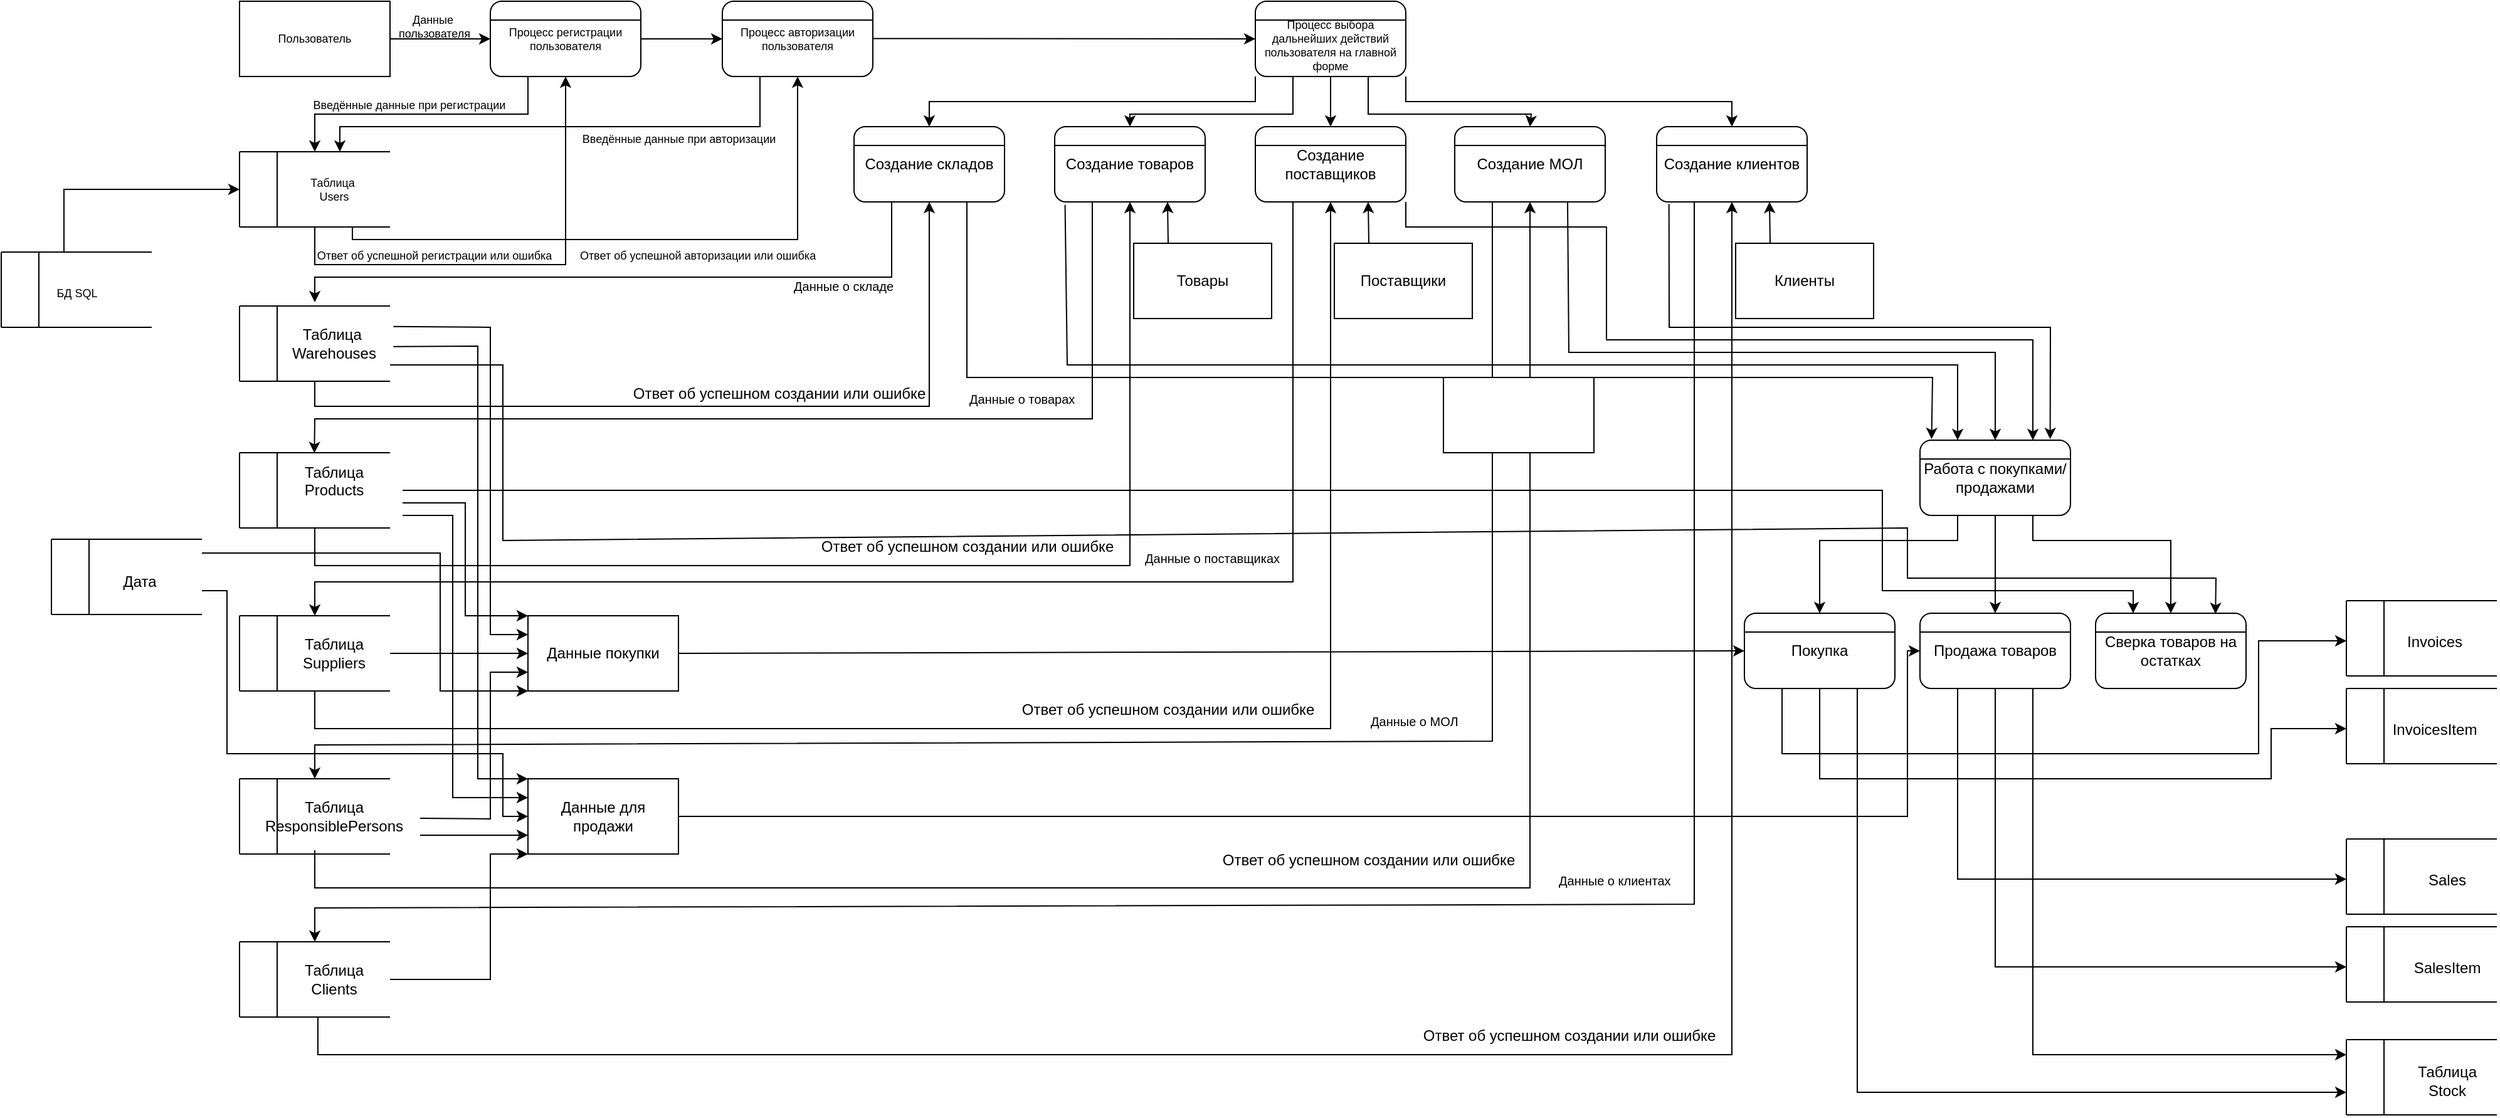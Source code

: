 <mxfile version="24.5.4" type="github">
  <diagram name="Страница — 1" id="gPVuAKhzFMYL5_pK9rEg">
    <mxGraphModel dx="677" dy="337" grid="1" gridSize="10" guides="1" tooltips="1" connect="1" arrows="1" fold="1" page="1" pageScale="1" pageWidth="1169" pageHeight="1654" math="0" shadow="0">
      <root>
        <mxCell id="0" />
        <mxCell id="1" parent="0" />
        <mxCell id="-HvmPeVJCwgB6Xa54HTs-1" value="Пользователь" style="rounded=0;whiteSpace=wrap;html=1;fontSize=9;" parent="1" vertex="1">
          <mxGeometry x="200" y="120" width="120" height="60" as="geometry" />
        </mxCell>
        <mxCell id="-HvmPeVJCwgB6Xa54HTs-2" value="Процесс регистрации пользователя" style="rounded=1;whiteSpace=wrap;html=1;fontSize=9;" parent="1" vertex="1">
          <mxGeometry x="400" y="120" width="120" height="60" as="geometry" />
        </mxCell>
        <mxCell id="-HvmPeVJCwgB6Xa54HTs-3" value="" style="endArrow=none;html=1;rounded=0;exitX=0;exitY=0.25;exitDx=0;exitDy=0;entryX=1;entryY=0.25;entryDx=0;entryDy=0;fontSize=9;" parent="1" source="-HvmPeVJCwgB6Xa54HTs-2" target="-HvmPeVJCwgB6Xa54HTs-2" edge="1">
          <mxGeometry width="50" height="50" relative="1" as="geometry">
            <mxPoint x="470" y="180" as="sourcePoint" />
            <mxPoint x="520" y="130" as="targetPoint" />
          </mxGeometry>
        </mxCell>
        <mxCell id="-HvmPeVJCwgB6Xa54HTs-4" value="Процесс авторизации пользователя" style="rounded=1;whiteSpace=wrap;html=1;fontSize=9;" parent="1" vertex="1">
          <mxGeometry x="585" y="120" width="120" height="60" as="geometry" />
        </mxCell>
        <mxCell id="-HvmPeVJCwgB6Xa54HTs-5" value="" style="endArrow=none;html=1;rounded=0;exitX=0;exitY=0.25;exitDx=0;exitDy=0;entryX=1;entryY=0.25;entryDx=0;entryDy=0;fontSize=9;" parent="1" source="-HvmPeVJCwgB6Xa54HTs-4" target="-HvmPeVJCwgB6Xa54HTs-4" edge="1">
          <mxGeometry width="50" height="50" relative="1" as="geometry">
            <mxPoint x="655" y="180" as="sourcePoint" />
            <mxPoint x="705" y="130" as="targetPoint" />
          </mxGeometry>
        </mxCell>
        <mxCell id="-HvmPeVJCwgB6Xa54HTs-6" value="&lt;div&gt;&lt;br&gt;&lt;/div&gt;&lt;div&gt;&lt;span style=&quot;background-color: initial;&quot;&gt;Процесс выбора дальнейших действий пользователя на главной форме&lt;/span&gt;&lt;br&gt;&lt;/div&gt;" style="rounded=1;whiteSpace=wrap;html=1;fontSize=9;" parent="1" vertex="1">
          <mxGeometry x="1010" y="120" width="120" height="60" as="geometry" />
        </mxCell>
        <mxCell id="-HvmPeVJCwgB6Xa54HTs-7" value="" style="endArrow=none;html=1;rounded=0;exitX=0;exitY=0.25;exitDx=0;exitDy=0;entryX=1;entryY=0.25;entryDx=0;entryDy=0;fontSize=9;" parent="1" source="-HvmPeVJCwgB6Xa54HTs-6" target="-HvmPeVJCwgB6Xa54HTs-6" edge="1">
          <mxGeometry width="50" height="50" relative="1" as="geometry">
            <mxPoint x="1070" y="180" as="sourcePoint" />
            <mxPoint x="1120" y="130" as="targetPoint" />
          </mxGeometry>
        </mxCell>
        <mxCell id="-HvmPeVJCwgB6Xa54HTs-15" value="" style="group;fontSize=9;" parent="1" vertex="1" connectable="0">
          <mxGeometry x="200" y="240" width="130" height="60" as="geometry" />
        </mxCell>
        <mxCell id="-HvmPeVJCwgB6Xa54HTs-13" value="" style="group;flipV=0;flipH=1;fontSize=9;" parent="-HvmPeVJCwgB6Xa54HTs-15" vertex="1" connectable="0">
          <mxGeometry width="130" height="60" as="geometry" />
        </mxCell>
        <mxCell id="-HvmPeVJCwgB6Xa54HTs-8" value="" style="endArrow=none;html=1;rounded=0;fontSize=9;" parent="-HvmPeVJCwgB6Xa54HTs-13" edge="1">
          <mxGeometry width="50" height="50" relative="1" as="geometry">
            <mxPoint x="120" as="sourcePoint" />
            <mxPoint as="targetPoint" />
          </mxGeometry>
        </mxCell>
        <mxCell id="-HvmPeVJCwgB6Xa54HTs-11" value="" style="endArrow=none;html=1;rounded=0;fontSize=9;" parent="-HvmPeVJCwgB6Xa54HTs-13" edge="1">
          <mxGeometry width="50" height="50" relative="1" as="geometry">
            <mxPoint y="60" as="sourcePoint" />
            <mxPoint as="targetPoint" />
          </mxGeometry>
        </mxCell>
        <mxCell id="-HvmPeVJCwgB6Xa54HTs-12" value="" style="endArrow=none;html=1;rounded=0;fontSize=9;" parent="-HvmPeVJCwgB6Xa54HTs-13" edge="1">
          <mxGeometry width="50" height="50" relative="1" as="geometry">
            <mxPoint x="120" y="60" as="sourcePoint" />
            <mxPoint y="60" as="targetPoint" />
          </mxGeometry>
        </mxCell>
        <mxCell id="-HvmPeVJCwgB6Xa54HTs-16" value="&lt;div style=&quot;font-size: 9px;&quot;&gt;Таблица&amp;nbsp;&lt;/div&gt;&lt;div style=&quot;font-size: 9px;&quot;&gt;Users&lt;/div&gt;" style="text;html=1;align=center;verticalAlign=middle;resizable=0;points=[];autosize=1;strokeColor=none;fillColor=none;fontSize=9;" parent="-HvmPeVJCwgB6Xa54HTs-13" vertex="1">
          <mxGeometry x="45" y="10" width="60" height="40" as="geometry" />
        </mxCell>
        <mxCell id="-HvmPeVJCwgB6Xa54HTs-14" value="" style="endArrow=none;html=1;rounded=0;fontSize=9;" parent="-HvmPeVJCwgB6Xa54HTs-15" edge="1">
          <mxGeometry width="50" height="50" relative="1" as="geometry">
            <mxPoint x="30" y="60" as="sourcePoint" />
            <mxPoint x="30" as="targetPoint" />
          </mxGeometry>
        </mxCell>
        <mxCell id="-HvmPeVJCwgB6Xa54HTs-18" value="" style="endArrow=classic;html=1;rounded=0;entryX=0;entryY=0.5;entryDx=0;entryDy=0;fontSize=9;" parent="1" target="-HvmPeVJCwgB6Xa54HTs-2" edge="1">
          <mxGeometry width="50" height="50" relative="1" as="geometry">
            <mxPoint x="320" y="150" as="sourcePoint" />
            <mxPoint x="370" y="100" as="targetPoint" />
          </mxGeometry>
        </mxCell>
        <mxCell id="-HvmPeVJCwgB6Xa54HTs-20" value="" style="endArrow=classic;html=1;rounded=0;exitX=0.25;exitY=1;exitDx=0;exitDy=0;fontSize=9;" parent="1" source="-HvmPeVJCwgB6Xa54HTs-2" edge="1">
          <mxGeometry width="50" height="50" relative="1" as="geometry">
            <mxPoint x="550" y="350" as="sourcePoint" />
            <mxPoint x="260" y="240" as="targetPoint" />
            <Array as="points">
              <mxPoint x="430" y="210" />
              <mxPoint x="260" y="210" />
            </Array>
          </mxGeometry>
        </mxCell>
        <mxCell id="-HvmPeVJCwgB6Xa54HTs-21" value="Данные&amp;nbsp;&lt;div&gt;пользователя&lt;/div&gt;" style="text;html=1;align=center;verticalAlign=middle;resizable=0;points=[];autosize=1;strokeColor=none;fillColor=none;fontSize=9;" parent="1" vertex="1">
          <mxGeometry x="315" y="120" width="80" height="40" as="geometry" />
        </mxCell>
        <mxCell id="-HvmPeVJCwgB6Xa54HTs-22" value="Введённые данные при регистрации" style="text;html=1;align=center;verticalAlign=middle;resizable=0;points=[];autosize=1;strokeColor=none;fillColor=none;fontSize=9;" parent="1" vertex="1">
          <mxGeometry x="245" y="193" width="180" height="20" as="geometry" />
        </mxCell>
        <mxCell id="-HvmPeVJCwgB6Xa54HTs-23" value="" style="endArrow=classic;html=1;rounded=0;exitX=1;exitY=0.5;exitDx=0;exitDy=0;entryX=0;entryY=0.5;entryDx=0;entryDy=0;fontSize=9;" parent="1" source="-HvmPeVJCwgB6Xa54HTs-2" target="-HvmPeVJCwgB6Xa54HTs-4" edge="1">
          <mxGeometry width="50" height="50" relative="1" as="geometry">
            <mxPoint x="530" y="280" as="sourcePoint" />
            <mxPoint x="580" y="230" as="targetPoint" />
          </mxGeometry>
        </mxCell>
        <mxCell id="-HvmPeVJCwgB6Xa54HTs-24" value="" style="endArrow=classic;html=1;rounded=0;entryX=0.5;entryY=1;entryDx=0;entryDy=0;fontSize=9;" parent="1" target="-HvmPeVJCwgB6Xa54HTs-2" edge="1">
          <mxGeometry width="50" height="50" relative="1" as="geometry">
            <mxPoint x="260" y="300" as="sourcePoint" />
            <mxPoint x="520" y="230" as="targetPoint" />
            <Array as="points">
              <mxPoint x="260" y="330" />
              <mxPoint x="460" y="330" />
              <mxPoint x="460" y="310" />
            </Array>
          </mxGeometry>
        </mxCell>
        <mxCell id="-HvmPeVJCwgB6Xa54HTs-25" value="" style="endArrow=classic;html=1;rounded=0;exitX=0.25;exitY=1;exitDx=0;exitDy=0;fontSize=9;" parent="1" source="-HvmPeVJCwgB6Xa54HTs-4" edge="1">
          <mxGeometry width="50" height="50" relative="1" as="geometry">
            <mxPoint x="530" y="310" as="sourcePoint" />
            <mxPoint x="280" y="240" as="targetPoint" />
            <Array as="points">
              <mxPoint x="615" y="220" />
              <mxPoint x="280" y="220" />
            </Array>
          </mxGeometry>
        </mxCell>
        <mxCell id="-HvmPeVJCwgB6Xa54HTs-26" value="Ответ об успешной регистрации или ошибка" style="text;html=1;align=center;verticalAlign=middle;resizable=0;points=[];autosize=1;strokeColor=none;fillColor=none;fontSize=9;" parent="1" vertex="1">
          <mxGeometry x="250" y="313" width="210" height="20" as="geometry" />
        </mxCell>
        <mxCell id="-HvmPeVJCwgB6Xa54HTs-27" value="Введённые данные при авторизации" style="text;html=1;align=center;verticalAlign=middle;resizable=0;points=[];autosize=1;strokeColor=none;fillColor=none;fontSize=9;" parent="1" vertex="1">
          <mxGeometry x="460" y="220" width="180" height="20" as="geometry" />
        </mxCell>
        <mxCell id="-HvmPeVJCwgB6Xa54HTs-28" value="" style="endArrow=classic;html=1;rounded=0;entryX=0.5;entryY=1;entryDx=0;entryDy=0;fontSize=9;" parent="1" target="-HvmPeVJCwgB6Xa54HTs-4" edge="1">
          <mxGeometry width="50" height="50" relative="1" as="geometry">
            <mxPoint x="290" y="300" as="sourcePoint" />
            <mxPoint x="640" y="310" as="targetPoint" />
            <Array as="points">
              <mxPoint x="290" y="310" />
              <mxPoint x="645" y="310" />
            </Array>
          </mxGeometry>
        </mxCell>
        <mxCell id="-HvmPeVJCwgB6Xa54HTs-29" value="" style="group;fontSize=9;" parent="1" vertex="1" connectable="0">
          <mxGeometry x="10" y="320" width="120" height="60" as="geometry" />
        </mxCell>
        <mxCell id="-HvmPeVJCwgB6Xa54HTs-30" value="" style="group;flipV=0;flipH=1;fontSize=9;" parent="-HvmPeVJCwgB6Xa54HTs-29" vertex="1" connectable="0">
          <mxGeometry width="120" height="60" as="geometry" />
        </mxCell>
        <mxCell id="-HvmPeVJCwgB6Xa54HTs-31" value="" style="endArrow=none;html=1;rounded=0;fontSize=9;" parent="-HvmPeVJCwgB6Xa54HTs-30" edge="1">
          <mxGeometry width="50" height="50" relative="1" as="geometry">
            <mxPoint x="120" as="sourcePoint" />
            <mxPoint as="targetPoint" />
          </mxGeometry>
        </mxCell>
        <mxCell id="-HvmPeVJCwgB6Xa54HTs-32" value="" style="endArrow=none;html=1;rounded=0;fontSize=9;" parent="-HvmPeVJCwgB6Xa54HTs-30" edge="1">
          <mxGeometry width="50" height="50" relative="1" as="geometry">
            <mxPoint y="60" as="sourcePoint" />
            <mxPoint as="targetPoint" />
          </mxGeometry>
        </mxCell>
        <mxCell id="-HvmPeVJCwgB6Xa54HTs-33" value="" style="endArrow=none;html=1;rounded=0;fontSize=9;" parent="-HvmPeVJCwgB6Xa54HTs-30" edge="1">
          <mxGeometry width="50" height="50" relative="1" as="geometry">
            <mxPoint x="120" y="60" as="sourcePoint" />
            <mxPoint y="60" as="targetPoint" />
          </mxGeometry>
        </mxCell>
        <mxCell id="-HvmPeVJCwgB6Xa54HTs-34" value="" style="endArrow=none;html=1;rounded=0;fontSize=9;" parent="-HvmPeVJCwgB6Xa54HTs-29" edge="1">
          <mxGeometry width="50" height="50" relative="1" as="geometry">
            <mxPoint x="30" y="60" as="sourcePoint" />
            <mxPoint x="30" as="targetPoint" />
          </mxGeometry>
        </mxCell>
        <mxCell id="-HvmPeVJCwgB6Xa54HTs-35" value="" style="endArrow=classic;html=1;rounded=0;fontSize=9;" parent="1" edge="1">
          <mxGeometry width="50" height="50" relative="1" as="geometry">
            <mxPoint x="60" y="320" as="sourcePoint" />
            <mxPoint x="200" y="270" as="targetPoint" />
            <Array as="points">
              <mxPoint x="60" y="270" />
            </Array>
          </mxGeometry>
        </mxCell>
        <mxCell id="-HvmPeVJCwgB6Xa54HTs-36" value="БД SQL" style="text;html=1;align=center;verticalAlign=middle;resizable=0;points=[];autosize=1;strokeColor=none;fillColor=none;fontSize=9;" parent="1" vertex="1">
          <mxGeometry x="40" y="343" width="60" height="20" as="geometry" />
        </mxCell>
        <mxCell id="-HvmPeVJCwgB6Xa54HTs-37" value="Ответ об успешной авторизации или ошибка" style="text;html=1;align=center;verticalAlign=middle;resizable=0;points=[];autosize=1;strokeColor=none;fillColor=none;fontSize=9;" parent="1" vertex="1">
          <mxGeometry x="460" y="313" width="210" height="20" as="geometry" />
        </mxCell>
        <mxCell id="-HvmPeVJCwgB6Xa54HTs-40" value="" style="endArrow=classic;html=1;rounded=0;exitX=1;exitY=0.5;exitDx=0;exitDy=0;entryX=0;entryY=0.5;entryDx=0;entryDy=0;fontSize=9;" parent="1" edge="1" target="-HvmPeVJCwgB6Xa54HTs-6">
          <mxGeometry width="50" height="50" relative="1" as="geometry">
            <mxPoint x="705" y="149.71" as="sourcePoint" />
            <mxPoint x="770" y="149.71" as="targetPoint" />
          </mxGeometry>
        </mxCell>
        <mxCell id="-HvmPeVJCwgB6Xa54HTs-42" value="Создание складов" style="rounded=1;whiteSpace=wrap;html=1;" parent="1" vertex="1">
          <mxGeometry x="690" y="220" width="120" height="60" as="geometry" />
        </mxCell>
        <mxCell id="-HvmPeVJCwgB6Xa54HTs-43" value="" style="endArrow=none;html=1;rounded=0;exitX=0;exitY=0.25;exitDx=0;exitDy=0;entryX=1;entryY=0.25;entryDx=0;entryDy=0;" parent="1" source="-HvmPeVJCwgB6Xa54HTs-42" target="-HvmPeVJCwgB6Xa54HTs-42" edge="1">
          <mxGeometry width="50" height="50" relative="1" as="geometry">
            <mxPoint x="790" y="280" as="sourcePoint" />
            <mxPoint x="840" y="230" as="targetPoint" />
          </mxGeometry>
        </mxCell>
        <mxCell id="-HvmPeVJCwgB6Xa54HTs-44" value="Создание товаров" style="rounded=1;whiteSpace=wrap;html=1;" parent="1" vertex="1">
          <mxGeometry x="850" y="220" width="120" height="60" as="geometry" />
        </mxCell>
        <mxCell id="-HvmPeVJCwgB6Xa54HTs-45" value="" style="endArrow=none;html=1;rounded=0;exitX=0;exitY=0.25;exitDx=0;exitDy=0;entryX=1;entryY=0.25;entryDx=0;entryDy=0;" parent="1" source="-HvmPeVJCwgB6Xa54HTs-44" target="-HvmPeVJCwgB6Xa54HTs-44" edge="1">
          <mxGeometry width="50" height="50" relative="1" as="geometry">
            <mxPoint x="940" y="280" as="sourcePoint" />
            <mxPoint x="990" y="230" as="targetPoint" />
          </mxGeometry>
        </mxCell>
        <mxCell id="-HvmPeVJCwgB6Xa54HTs-48" value="" style="group" parent="1" vertex="1" connectable="0">
          <mxGeometry x="200" y="363" width="120" height="60" as="geometry" />
        </mxCell>
        <mxCell id="-HvmPeVJCwgB6Xa54HTs-49" value="" style="group;flipV=0;flipH=1;" parent="-HvmPeVJCwgB6Xa54HTs-48" vertex="1" connectable="0">
          <mxGeometry width="120" height="60" as="geometry" />
        </mxCell>
        <mxCell id="-HvmPeVJCwgB6Xa54HTs-50" value="" style="endArrow=none;html=1;rounded=0;" parent="-HvmPeVJCwgB6Xa54HTs-49" edge="1">
          <mxGeometry width="50" height="50" relative="1" as="geometry">
            <mxPoint x="120" as="sourcePoint" />
            <mxPoint as="targetPoint" />
          </mxGeometry>
        </mxCell>
        <mxCell id="-HvmPeVJCwgB6Xa54HTs-51" value="" style="endArrow=none;html=1;rounded=0;" parent="-HvmPeVJCwgB6Xa54HTs-49" edge="1">
          <mxGeometry width="50" height="50" relative="1" as="geometry">
            <mxPoint y="60" as="sourcePoint" />
            <mxPoint as="targetPoint" />
          </mxGeometry>
        </mxCell>
        <mxCell id="-HvmPeVJCwgB6Xa54HTs-52" value="" style="endArrow=none;html=1;rounded=0;" parent="-HvmPeVJCwgB6Xa54HTs-49" edge="1">
          <mxGeometry width="50" height="50" relative="1" as="geometry">
            <mxPoint x="120" y="60" as="sourcePoint" />
            <mxPoint y="60" as="targetPoint" />
          </mxGeometry>
        </mxCell>
        <mxCell id="-HvmPeVJCwgB6Xa54HTs-55" value="Таблица&amp;nbsp;&lt;div&gt;Warehouses&lt;/div&gt;" style="text;html=1;align=center;verticalAlign=middle;resizable=0;points=[];autosize=1;strokeColor=none;fillColor=none;" parent="-HvmPeVJCwgB6Xa54HTs-49" vertex="1">
          <mxGeometry x="30" y="10" width="90" height="40" as="geometry" />
        </mxCell>
        <mxCell id="-HvmPeVJCwgB6Xa54HTs-53" value="" style="endArrow=none;html=1;rounded=0;" parent="-HvmPeVJCwgB6Xa54HTs-48" edge="1">
          <mxGeometry width="50" height="50" relative="1" as="geometry">
            <mxPoint x="30" y="60" as="sourcePoint" />
            <mxPoint x="30" as="targetPoint" />
          </mxGeometry>
        </mxCell>
        <mxCell id="-HvmPeVJCwgB6Xa54HTs-54" value="" style="endArrow=classic;html=1;rounded=0;exitX=0.25;exitY=1;exitDx=0;exitDy=0;" parent="1" source="-HvmPeVJCwgB6Xa54HTs-42" edge="1">
          <mxGeometry width="50" height="50" relative="1" as="geometry">
            <mxPoint x="620" y="370" as="sourcePoint" />
            <mxPoint x="260" y="360" as="targetPoint" />
            <Array as="points">
              <mxPoint x="720" y="340" />
              <mxPoint x="260" y="340" />
            </Array>
          </mxGeometry>
        </mxCell>
        <mxCell id="-HvmPeVJCwgB6Xa54HTs-56" value="" style="endArrow=classic;html=1;rounded=0;entryX=0.5;entryY=1;entryDx=0;entryDy=0;" parent="1" target="-HvmPeVJCwgB6Xa54HTs-42" edge="1">
          <mxGeometry width="50" height="50" relative="1" as="geometry">
            <mxPoint x="260" y="423" as="sourcePoint" />
            <mxPoint x="750.0" y="283" as="targetPoint" />
            <Array as="points">
              <mxPoint x="260" y="443" />
              <mxPoint x="750" y="443" />
            </Array>
          </mxGeometry>
        </mxCell>
        <mxCell id="-HvmPeVJCwgB6Xa54HTs-57" value="&lt;div style=&quot;text-align: center;&quot;&gt;&lt;span style=&quot;background-color: initial; text-wrap: nowrap;&quot;&gt;&lt;font size=&quot;1&quot;&gt;Данные о складе&lt;/font&gt;&lt;/span&gt;&lt;/div&gt;" style="text;whiteSpace=wrap;html=1;" parent="1" vertex="1">
          <mxGeometry x="640" y="333" width="80" height="20" as="geometry" />
        </mxCell>
        <mxCell id="-HvmPeVJCwgB6Xa54HTs-58" value="Ответ об успешном создании или ошибке" style="text;html=1;align=center;verticalAlign=middle;resizable=0;points=[];autosize=1;strokeColor=none;fillColor=none;" parent="1" vertex="1">
          <mxGeometry x="500" y="418" width="260" height="30" as="geometry" />
        </mxCell>
        <mxCell id="UiJpd1ssoH22hnzhnxBL-1" value="" style="group" vertex="1" connectable="0" parent="1">
          <mxGeometry x="200" y="480" width="165" height="60" as="geometry" />
        </mxCell>
        <mxCell id="UiJpd1ssoH22hnzhnxBL-2" value="" style="group;flipV=0;flipH=1;" vertex="1" connectable="0" parent="UiJpd1ssoH22hnzhnxBL-1">
          <mxGeometry width="165" height="60" as="geometry" />
        </mxCell>
        <mxCell id="UiJpd1ssoH22hnzhnxBL-3" value="" style="endArrow=none;html=1;rounded=0;" edge="1" parent="UiJpd1ssoH22hnzhnxBL-2">
          <mxGeometry width="50" height="50" relative="1" as="geometry">
            <mxPoint x="120" as="sourcePoint" />
            <mxPoint as="targetPoint" />
          </mxGeometry>
        </mxCell>
        <mxCell id="UiJpd1ssoH22hnzhnxBL-4" value="" style="endArrow=none;html=1;rounded=0;" edge="1" parent="UiJpd1ssoH22hnzhnxBL-2">
          <mxGeometry width="50" height="50" relative="1" as="geometry">
            <mxPoint y="60" as="sourcePoint" />
            <mxPoint as="targetPoint" />
          </mxGeometry>
        </mxCell>
        <mxCell id="UiJpd1ssoH22hnzhnxBL-5" value="" style="endArrow=none;html=1;rounded=0;" edge="1" parent="UiJpd1ssoH22hnzhnxBL-2">
          <mxGeometry width="50" height="50" relative="1" as="geometry">
            <mxPoint x="120" y="60" as="sourcePoint" />
            <mxPoint y="60" as="targetPoint" />
          </mxGeometry>
        </mxCell>
        <mxCell id="UiJpd1ssoH22hnzhnxBL-6" value="Таблица&lt;div&gt;Products&lt;/div&gt;&lt;div&gt;&lt;div&gt;&lt;br&gt;&lt;/div&gt;&lt;/div&gt;" style="text;html=1;align=center;verticalAlign=middle;resizable=0;points=[];autosize=1;strokeColor=none;fillColor=none;" vertex="1" parent="UiJpd1ssoH22hnzhnxBL-2">
          <mxGeometry x="40" width="70" height="60" as="geometry" />
        </mxCell>
        <mxCell id="UiJpd1ssoH22hnzhnxBL-7" value="" style="endArrow=none;html=1;rounded=0;" edge="1" parent="UiJpd1ssoH22hnzhnxBL-1">
          <mxGeometry width="50" height="50" relative="1" as="geometry">
            <mxPoint x="30" y="60" as="sourcePoint" />
            <mxPoint x="30" as="targetPoint" />
          </mxGeometry>
        </mxCell>
        <mxCell id="UiJpd1ssoH22hnzhnxBL-8" value="" style="endArrow=classic;html=1;rounded=0;exitX=0.25;exitY=1;exitDx=0;exitDy=0;entryX=0.281;entryY=0.005;entryDx=0;entryDy=0;entryPerimeter=0;" edge="1" parent="1" source="-HvmPeVJCwgB6Xa54HTs-44" target="UiJpd1ssoH22hnzhnxBL-6">
          <mxGeometry width="50" height="50" relative="1" as="geometry">
            <mxPoint x="910" y="283" as="sourcePoint" />
            <mxPoint x="260" y="473" as="targetPoint" />
            <Array as="points">
              <mxPoint x="880" y="453" />
              <mxPoint x="260" y="453" />
            </Array>
          </mxGeometry>
        </mxCell>
        <mxCell id="UiJpd1ssoH22hnzhnxBL-9" value="" style="endArrow=classic;html=1;rounded=0;entryX=0.5;entryY=1;entryDx=0;entryDy=0;" edge="1" parent="1" target="-HvmPeVJCwgB6Xa54HTs-44">
          <mxGeometry width="50" height="50" relative="1" as="geometry">
            <mxPoint x="260" y="540" as="sourcePoint" />
            <mxPoint x="445" y="570" as="targetPoint" />
            <Array as="points">
              <mxPoint x="260" y="570" />
              <mxPoint x="910" y="570" />
            </Array>
          </mxGeometry>
        </mxCell>
        <mxCell id="UiJpd1ssoH22hnzhnxBL-10" value="&lt;div style=&quot;text-align: center;&quot;&gt;&lt;span style=&quot;background-color: initial; text-wrap: nowrap;&quot;&gt;&lt;font size=&quot;1&quot;&gt;Данные о товарах&lt;/font&gt;&lt;/span&gt;&lt;/div&gt;" style="text;whiteSpace=wrap;html=1;" vertex="1" parent="1">
          <mxGeometry x="780" y="423" width="80" height="20" as="geometry" />
        </mxCell>
        <mxCell id="UiJpd1ssoH22hnzhnxBL-11" value="Ответ об успешном создании или ошибке" style="text;html=1;align=center;verticalAlign=middle;resizable=0;points=[];autosize=1;strokeColor=none;fillColor=none;" vertex="1" parent="1">
          <mxGeometry x="650" y="540" width="260" height="30" as="geometry" />
        </mxCell>
        <mxCell id="UiJpd1ssoH22hnzhnxBL-12" value="Создание поставщиков" style="rounded=1;whiteSpace=wrap;html=1;" vertex="1" parent="1">
          <mxGeometry x="1010" y="220" width="120" height="60" as="geometry" />
        </mxCell>
        <mxCell id="UiJpd1ssoH22hnzhnxBL-13" value="" style="endArrow=none;html=1;rounded=0;exitX=0;exitY=0.25;exitDx=0;exitDy=0;entryX=1;entryY=0.25;entryDx=0;entryDy=0;" edge="1" source="UiJpd1ssoH22hnzhnxBL-12" target="UiJpd1ssoH22hnzhnxBL-12" parent="1">
          <mxGeometry width="50" height="50" relative="1" as="geometry">
            <mxPoint x="1090" y="280" as="sourcePoint" />
            <mxPoint x="1140" y="230" as="targetPoint" />
          </mxGeometry>
        </mxCell>
        <mxCell id="UiJpd1ssoH22hnzhnxBL-14" value="Создание МОЛ" style="rounded=1;whiteSpace=wrap;html=1;" vertex="1" parent="1">
          <mxGeometry x="1169" y="220" width="120" height="60" as="geometry" />
        </mxCell>
        <mxCell id="UiJpd1ssoH22hnzhnxBL-15" value="" style="endArrow=none;html=1;rounded=0;exitX=0;exitY=0.25;exitDx=0;exitDy=0;entryX=1;entryY=0.25;entryDx=0;entryDy=0;" edge="1" parent="1" source="UiJpd1ssoH22hnzhnxBL-14" target="UiJpd1ssoH22hnzhnxBL-14">
          <mxGeometry width="50" height="50" relative="1" as="geometry">
            <mxPoint x="1259" y="280" as="sourcePoint" />
            <mxPoint x="1309" y="230" as="targetPoint" />
          </mxGeometry>
        </mxCell>
        <mxCell id="UiJpd1ssoH22hnzhnxBL-16" value="Создание клиентов" style="rounded=1;whiteSpace=wrap;html=1;" vertex="1" parent="1">
          <mxGeometry x="1330" y="220" width="120" height="60" as="geometry" />
        </mxCell>
        <mxCell id="UiJpd1ssoH22hnzhnxBL-17" value="" style="endArrow=none;html=1;rounded=0;exitX=0;exitY=0.25;exitDx=0;exitDy=0;entryX=1;entryY=0.25;entryDx=0;entryDy=0;" edge="1" parent="1" source="UiJpd1ssoH22hnzhnxBL-16" target="UiJpd1ssoH22hnzhnxBL-16">
          <mxGeometry width="50" height="50" relative="1" as="geometry">
            <mxPoint x="1420" y="280" as="sourcePoint" />
            <mxPoint x="1470" y="230" as="targetPoint" />
          </mxGeometry>
        </mxCell>
        <mxCell id="UiJpd1ssoH22hnzhnxBL-18" value="" style="endArrow=classic;html=1;rounded=0;entryX=0.5;entryY=0;entryDx=0;entryDy=0;exitX=0;exitY=1;exitDx=0;exitDy=0;" edge="1" parent="1" source="-HvmPeVJCwgB6Xa54HTs-6" target="-HvmPeVJCwgB6Xa54HTs-42">
          <mxGeometry width="50" height="50" relative="1" as="geometry">
            <mxPoint x="830" y="200" as="sourcePoint" />
            <mxPoint x="880" y="150" as="targetPoint" />
            <Array as="points">
              <mxPoint x="1010" y="200" />
              <mxPoint x="750" y="200" />
            </Array>
          </mxGeometry>
        </mxCell>
        <mxCell id="UiJpd1ssoH22hnzhnxBL-19" value="" style="endArrow=classic;html=1;rounded=0;entryX=0.5;entryY=0;entryDx=0;entryDy=0;exitX=0.25;exitY=1;exitDx=0;exitDy=0;" edge="1" parent="1" source="-HvmPeVJCwgB6Xa54HTs-6" target="-HvmPeVJCwgB6Xa54HTs-44">
          <mxGeometry width="50" height="50" relative="1" as="geometry">
            <mxPoint x="1080" y="350" as="sourcePoint" />
            <mxPoint x="1130" y="300" as="targetPoint" />
            <Array as="points">
              <mxPoint x="1040" y="210" />
              <mxPoint x="910" y="210" />
            </Array>
          </mxGeometry>
        </mxCell>
        <mxCell id="UiJpd1ssoH22hnzhnxBL-21" value="" style="endArrow=classic;html=1;rounded=0;exitX=0.5;exitY=1;exitDx=0;exitDy=0;entryX=0.5;entryY=0;entryDx=0;entryDy=0;" edge="1" parent="1" source="-HvmPeVJCwgB6Xa54HTs-6" target="UiJpd1ssoH22hnzhnxBL-12">
          <mxGeometry width="50" height="50" relative="1" as="geometry">
            <mxPoint x="1080" y="350" as="sourcePoint" />
            <mxPoint x="1130" y="300" as="targetPoint" />
          </mxGeometry>
        </mxCell>
        <mxCell id="UiJpd1ssoH22hnzhnxBL-22" value="" style="endArrow=classic;html=1;rounded=0;entryX=0.5;entryY=0;entryDx=0;entryDy=0;exitX=0.75;exitY=1;exitDx=0;exitDy=0;" edge="1" parent="1" source="-HvmPeVJCwgB6Xa54HTs-6" target="UiJpd1ssoH22hnzhnxBL-14">
          <mxGeometry width="50" height="50" relative="1" as="geometry">
            <mxPoint x="1100" y="190" as="sourcePoint" />
            <mxPoint x="1130" y="300" as="targetPoint" />
            <Array as="points">
              <mxPoint x="1100" y="210" />
              <mxPoint x="1230" y="210" />
            </Array>
          </mxGeometry>
        </mxCell>
        <mxCell id="UiJpd1ssoH22hnzhnxBL-23" value="" style="endArrow=classic;html=1;rounded=0;entryX=0.5;entryY=0;entryDx=0;entryDy=0;exitX=1;exitY=1;exitDx=0;exitDy=0;" edge="1" parent="1" source="-HvmPeVJCwgB6Xa54HTs-6" target="UiJpd1ssoH22hnzhnxBL-16">
          <mxGeometry width="50" height="50" relative="1" as="geometry">
            <mxPoint x="1180" y="180" as="sourcePoint" />
            <mxPoint x="1130" y="300" as="targetPoint" />
            <Array as="points">
              <mxPoint x="1130" y="200" />
              <mxPoint x="1390" y="200" />
            </Array>
          </mxGeometry>
        </mxCell>
        <mxCell id="UiJpd1ssoH22hnzhnxBL-31" value="" style="group" vertex="1" connectable="0" parent="1">
          <mxGeometry x="200" y="610" width="165" height="60" as="geometry" />
        </mxCell>
        <mxCell id="UiJpd1ssoH22hnzhnxBL-32" value="" style="group;flipV=0;flipH=1;" vertex="1" connectable="0" parent="UiJpd1ssoH22hnzhnxBL-31">
          <mxGeometry width="165" height="60" as="geometry" />
        </mxCell>
        <mxCell id="UiJpd1ssoH22hnzhnxBL-33" value="" style="endArrow=none;html=1;rounded=0;" edge="1" parent="UiJpd1ssoH22hnzhnxBL-32">
          <mxGeometry width="50" height="50" relative="1" as="geometry">
            <mxPoint x="120" as="sourcePoint" />
            <mxPoint as="targetPoint" />
          </mxGeometry>
        </mxCell>
        <mxCell id="UiJpd1ssoH22hnzhnxBL-34" value="" style="endArrow=none;html=1;rounded=0;" edge="1" parent="UiJpd1ssoH22hnzhnxBL-32">
          <mxGeometry width="50" height="50" relative="1" as="geometry">
            <mxPoint y="60" as="sourcePoint" />
            <mxPoint as="targetPoint" />
          </mxGeometry>
        </mxCell>
        <mxCell id="UiJpd1ssoH22hnzhnxBL-35" value="" style="endArrow=none;html=1;rounded=0;" edge="1" parent="UiJpd1ssoH22hnzhnxBL-32">
          <mxGeometry width="50" height="50" relative="1" as="geometry">
            <mxPoint x="120" y="60" as="sourcePoint" />
            <mxPoint y="60" as="targetPoint" />
          </mxGeometry>
        </mxCell>
        <mxCell id="UiJpd1ssoH22hnzhnxBL-36" value="Таблица&lt;div&gt;&lt;span style=&quot;background-color: initial;&quot;&gt;Suppliers&lt;/span&gt;&lt;/div&gt;" style="text;html=1;align=center;verticalAlign=middle;resizable=0;points=[];autosize=1;strokeColor=none;fillColor=none;" vertex="1" parent="UiJpd1ssoH22hnzhnxBL-32">
          <mxGeometry x="40" y="10" width="70" height="40" as="geometry" />
        </mxCell>
        <mxCell id="UiJpd1ssoH22hnzhnxBL-37" value="" style="endArrow=none;html=1;rounded=0;" edge="1" parent="UiJpd1ssoH22hnzhnxBL-31">
          <mxGeometry width="50" height="50" relative="1" as="geometry">
            <mxPoint x="30" y="60" as="sourcePoint" />
            <mxPoint x="30" as="targetPoint" />
          </mxGeometry>
        </mxCell>
        <mxCell id="UiJpd1ssoH22hnzhnxBL-45" value="" style="endArrow=classic;html=1;rounded=0;entryX=0.5;entryY=1;entryDx=0;entryDy=0;" edge="1" parent="1" target="UiJpd1ssoH22hnzhnxBL-12">
          <mxGeometry width="50" height="50" relative="1" as="geometry">
            <mxPoint x="260" y="670" as="sourcePoint" />
            <mxPoint x="1070" y="290" as="targetPoint" />
            <Array as="points">
              <mxPoint x="260" y="700" />
              <mxPoint x="1070" y="700" />
            </Array>
          </mxGeometry>
        </mxCell>
        <mxCell id="UiJpd1ssoH22hnzhnxBL-46" value="" style="group" vertex="1" connectable="0" parent="1">
          <mxGeometry x="200" y="740" width="165" height="60" as="geometry" />
        </mxCell>
        <mxCell id="UiJpd1ssoH22hnzhnxBL-47" value="" style="group;flipV=0;flipH=1;" vertex="1" connectable="0" parent="UiJpd1ssoH22hnzhnxBL-46">
          <mxGeometry width="165" height="60" as="geometry" />
        </mxCell>
        <mxCell id="UiJpd1ssoH22hnzhnxBL-48" value="" style="endArrow=none;html=1;rounded=0;" edge="1" parent="UiJpd1ssoH22hnzhnxBL-47">
          <mxGeometry width="50" height="50" relative="1" as="geometry">
            <mxPoint x="120" as="sourcePoint" />
            <mxPoint as="targetPoint" />
          </mxGeometry>
        </mxCell>
        <mxCell id="UiJpd1ssoH22hnzhnxBL-49" value="" style="endArrow=none;html=1;rounded=0;" edge="1" parent="UiJpd1ssoH22hnzhnxBL-47">
          <mxGeometry width="50" height="50" relative="1" as="geometry">
            <mxPoint y="60" as="sourcePoint" />
            <mxPoint as="targetPoint" />
          </mxGeometry>
        </mxCell>
        <mxCell id="UiJpd1ssoH22hnzhnxBL-50" value="" style="endArrow=none;html=1;rounded=0;" edge="1" parent="UiJpd1ssoH22hnzhnxBL-47">
          <mxGeometry width="50" height="50" relative="1" as="geometry">
            <mxPoint x="120" y="60" as="sourcePoint" />
            <mxPoint y="60" as="targetPoint" />
          </mxGeometry>
        </mxCell>
        <mxCell id="UiJpd1ssoH22hnzhnxBL-51" value="Таблица&lt;div&gt;&lt;span style=&quot;background-color: initial;&quot;&gt;ResponsiblePersons&lt;/span&gt;&lt;/div&gt;" style="text;html=1;align=center;verticalAlign=middle;resizable=0;points=[];autosize=1;strokeColor=none;fillColor=none;" vertex="1" parent="UiJpd1ssoH22hnzhnxBL-47">
          <mxGeometry x="10" y="10" width="130" height="40" as="geometry" />
        </mxCell>
        <mxCell id="UiJpd1ssoH22hnzhnxBL-52" value="" style="endArrow=none;html=1;rounded=0;" edge="1" parent="UiJpd1ssoH22hnzhnxBL-46">
          <mxGeometry width="50" height="50" relative="1" as="geometry">
            <mxPoint x="30" y="60" as="sourcePoint" />
            <mxPoint x="30" as="targetPoint" />
          </mxGeometry>
        </mxCell>
        <mxCell id="UiJpd1ssoH22hnzhnxBL-53" value="" style="endArrow=classic;html=1;rounded=0;exitX=0.25;exitY=1;exitDx=0;exitDy=0;entryX=0.281;entryY=0.005;entryDx=0;entryDy=0;entryPerimeter=0;" edge="1" parent="1" source="UiJpd1ssoH22hnzhnxBL-12">
          <mxGeometry width="50" height="50" relative="1" as="geometry">
            <mxPoint x="880" y="410" as="sourcePoint" />
            <mxPoint x="260" y="610" as="targetPoint" />
            <Array as="points">
              <mxPoint x="1040" y="583" />
              <mxPoint x="260" y="583" />
            </Array>
          </mxGeometry>
        </mxCell>
        <mxCell id="UiJpd1ssoH22hnzhnxBL-55" value="" style="endArrow=classic;html=1;rounded=0;exitX=0.25;exitY=1;exitDx=0;exitDy=0;entryX=0.281;entryY=0.005;entryDx=0;entryDy=0;entryPerimeter=0;" edge="1" parent="1" source="UiJpd1ssoH22hnzhnxBL-14">
          <mxGeometry width="50" height="50" relative="1" as="geometry">
            <mxPoint x="1040" y="410" as="sourcePoint" />
            <mxPoint x="260" y="740" as="targetPoint" />
            <Array as="points">
              <mxPoint x="1199" y="710" />
              <mxPoint x="260" y="713" />
            </Array>
          </mxGeometry>
        </mxCell>
        <mxCell id="UiJpd1ssoH22hnzhnxBL-56" value="" style="endArrow=classic;html=1;rounded=0;entryX=0.5;entryY=1;entryDx=0;entryDy=0;" edge="1" parent="1" target="UiJpd1ssoH22hnzhnxBL-14">
          <mxGeometry width="50" height="50" relative="1" as="geometry">
            <mxPoint x="260" y="797" as="sourcePoint" />
            <mxPoint x="1070" y="407" as="targetPoint" />
            <Array as="points">
              <mxPoint x="260" y="827" />
              <mxPoint x="1229" y="827" />
            </Array>
          </mxGeometry>
        </mxCell>
        <mxCell id="UiJpd1ssoH22hnzhnxBL-57" value="" style="endArrow=classic;html=1;rounded=0;exitX=0.25;exitY=1;exitDx=0;exitDy=0;entryX=0.281;entryY=0.005;entryDx=0;entryDy=0;entryPerimeter=0;" edge="1" parent="1" source="UiJpd1ssoH22hnzhnxBL-16">
          <mxGeometry width="50" height="50" relative="1" as="geometry">
            <mxPoint x="1199" y="410" as="sourcePoint" />
            <mxPoint x="260" y="870" as="targetPoint" />
            <Array as="points">
              <mxPoint x="1360" y="840" />
              <mxPoint x="260" y="843" />
            </Array>
          </mxGeometry>
        </mxCell>
        <mxCell id="UiJpd1ssoH22hnzhnxBL-58" value="" style="group" vertex="1" connectable="0" parent="1">
          <mxGeometry x="200" y="870" width="165" height="60" as="geometry" />
        </mxCell>
        <mxCell id="UiJpd1ssoH22hnzhnxBL-59" value="" style="group;flipV=0;flipH=1;" vertex="1" connectable="0" parent="UiJpd1ssoH22hnzhnxBL-58">
          <mxGeometry width="165" height="60" as="geometry" />
        </mxCell>
        <mxCell id="UiJpd1ssoH22hnzhnxBL-60" value="" style="endArrow=none;html=1;rounded=0;" edge="1" parent="UiJpd1ssoH22hnzhnxBL-59">
          <mxGeometry width="50" height="50" relative="1" as="geometry">
            <mxPoint x="120" as="sourcePoint" />
            <mxPoint as="targetPoint" />
          </mxGeometry>
        </mxCell>
        <mxCell id="UiJpd1ssoH22hnzhnxBL-61" value="" style="endArrow=none;html=1;rounded=0;" edge="1" parent="UiJpd1ssoH22hnzhnxBL-59">
          <mxGeometry width="50" height="50" relative="1" as="geometry">
            <mxPoint y="60" as="sourcePoint" />
            <mxPoint as="targetPoint" />
          </mxGeometry>
        </mxCell>
        <mxCell id="UiJpd1ssoH22hnzhnxBL-62" value="" style="endArrow=none;html=1;rounded=0;" edge="1" parent="UiJpd1ssoH22hnzhnxBL-59">
          <mxGeometry width="50" height="50" relative="1" as="geometry">
            <mxPoint x="120" y="60" as="sourcePoint" />
            <mxPoint y="60" as="targetPoint" />
          </mxGeometry>
        </mxCell>
        <mxCell id="UiJpd1ssoH22hnzhnxBL-63" value="Таблица&lt;div&gt;C&lt;span style=&quot;background-color: initial;&quot;&gt;lients&lt;/span&gt;&lt;/div&gt;" style="text;html=1;align=center;verticalAlign=middle;resizable=0;points=[];autosize=1;strokeColor=none;fillColor=none;" vertex="1" parent="UiJpd1ssoH22hnzhnxBL-59">
          <mxGeometry x="40" y="10" width="70" height="40" as="geometry" />
        </mxCell>
        <mxCell id="UiJpd1ssoH22hnzhnxBL-64" value="" style="endArrow=none;html=1;rounded=0;" edge="1" parent="UiJpd1ssoH22hnzhnxBL-58">
          <mxGeometry width="50" height="50" relative="1" as="geometry">
            <mxPoint x="30" y="60" as="sourcePoint" />
            <mxPoint x="30" as="targetPoint" />
          </mxGeometry>
        </mxCell>
        <mxCell id="UiJpd1ssoH22hnzhnxBL-65" value="" style="endArrow=classic;html=1;rounded=0;entryX=0.5;entryY=1;entryDx=0;entryDy=0;" edge="1" parent="1" target="UiJpd1ssoH22hnzhnxBL-16">
          <mxGeometry width="50" height="50" relative="1" as="geometry">
            <mxPoint x="262.5" y="930" as="sourcePoint" />
            <mxPoint x="1231.5" y="413" as="targetPoint" />
            <Array as="points">
              <mxPoint x="262.5" y="960" />
              <mxPoint x="1390" y="960" />
            </Array>
          </mxGeometry>
        </mxCell>
        <mxCell id="UiJpd1ssoH22hnzhnxBL-66" value="Ответ об успешном создании или ошибке" style="text;html=1;align=center;verticalAlign=middle;resizable=0;points=[];autosize=1;strokeColor=none;fillColor=none;" vertex="1" parent="1">
          <mxGeometry x="810" y="670" width="260" height="30" as="geometry" />
        </mxCell>
        <mxCell id="UiJpd1ssoH22hnzhnxBL-67" value="Ответ об успешном создании или ошибке" style="text;html=1;align=center;verticalAlign=middle;resizable=0;points=[];autosize=1;strokeColor=none;fillColor=none;" vertex="1" parent="1">
          <mxGeometry x="970" y="790" width="260" height="30" as="geometry" />
        </mxCell>
        <mxCell id="UiJpd1ssoH22hnzhnxBL-68" value="Ответ об успешном создании или ошибке" style="text;html=1;align=center;verticalAlign=middle;resizable=0;points=[];autosize=1;strokeColor=none;fillColor=none;" vertex="1" parent="1">
          <mxGeometry x="1130" y="930" width="260" height="30" as="geometry" />
        </mxCell>
        <mxCell id="UiJpd1ssoH22hnzhnxBL-69" value="&lt;div style=&quot;text-align: center;&quot;&gt;&lt;span style=&quot;background-color: initial; text-wrap: nowrap;&quot;&gt;&lt;font size=&quot;1&quot;&gt;Данные о поставщиках&lt;/font&gt;&lt;/span&gt;&lt;/div&gt;" style="text;whiteSpace=wrap;html=1;" vertex="1" parent="1">
          <mxGeometry x="920" y="550" width="80" height="20" as="geometry" />
        </mxCell>
        <mxCell id="UiJpd1ssoH22hnzhnxBL-70" value="&lt;div style=&quot;text-align: center;&quot;&gt;&lt;span style=&quot;background-color: initial; text-wrap: nowrap;&quot;&gt;&lt;font size=&quot;1&quot;&gt;Данные о МОЛ&lt;/font&gt;&lt;/span&gt;&lt;/div&gt;" style="text;whiteSpace=wrap;html=1;" vertex="1" parent="1">
          <mxGeometry x="1100" y="680" width="80" height="20" as="geometry" />
        </mxCell>
        <mxCell id="UiJpd1ssoH22hnzhnxBL-71" value="&lt;div style=&quot;text-align: center;&quot;&gt;&lt;span style=&quot;background-color: initial; text-wrap: nowrap;&quot;&gt;&lt;font size=&quot;1&quot;&gt;Данные о клиентах&lt;/font&gt;&lt;/span&gt;&lt;/div&gt;" style="text;whiteSpace=wrap;html=1;" vertex="1" parent="1">
          <mxGeometry x="1250" y="807" width="80" height="20" as="geometry" />
        </mxCell>
        <mxCell id="UiJpd1ssoH22hnzhnxBL-103" value="" style="endArrow=classic;html=1;rounded=0;entryX=0.75;entryY=1;entryDx=0;entryDy=0;exitX=0.25;exitY=0;exitDx=0;exitDy=0;" edge="1" parent="1" source="UiJpd1ssoH22hnzhnxBL-133" target="-HvmPeVJCwgB6Xa54HTs-44">
          <mxGeometry width="50" height="50" relative="1" as="geometry">
            <mxPoint x="940" y="310" as="sourcePoint" />
            <mxPoint x="1080" y="440" as="targetPoint" />
          </mxGeometry>
        </mxCell>
        <mxCell id="UiJpd1ssoH22hnzhnxBL-105" value="" style="endArrow=classic;html=1;rounded=0;entryX=0.75;entryY=1;entryDx=0;entryDy=0;exitX=0.25;exitY=0;exitDx=0;exitDy=0;" edge="1" parent="1" source="UiJpd1ssoH22hnzhnxBL-134" target="UiJpd1ssoH22hnzhnxBL-12">
          <mxGeometry width="50" height="50" relative="1" as="geometry">
            <mxPoint x="1100" y="310" as="sourcePoint" />
            <mxPoint x="1080" y="440" as="targetPoint" />
          </mxGeometry>
        </mxCell>
        <mxCell id="UiJpd1ssoH22hnzhnxBL-106" value="" style="endArrow=classic;html=1;rounded=0;entryX=0.75;entryY=1;entryDx=0;entryDy=0;exitX=0.25;exitY=0;exitDx=0;exitDy=0;" edge="1" parent="1" source="UiJpd1ssoH22hnzhnxBL-135" target="UiJpd1ssoH22hnzhnxBL-16">
          <mxGeometry width="50" height="50" relative="1" as="geometry">
            <mxPoint x="1420" y="310" as="sourcePoint" />
            <mxPoint x="1080" y="440" as="targetPoint" />
          </mxGeometry>
        </mxCell>
        <mxCell id="UiJpd1ssoH22hnzhnxBL-108" value="" style="endArrow=classic;html=1;rounded=0;exitX=0.75;exitY=1;exitDx=0;exitDy=0;entryX=0.077;entryY=-0.015;entryDx=0;entryDy=0;entryPerimeter=0;" edge="1" parent="1" source="-HvmPeVJCwgB6Xa54HTs-42" target="UiJpd1ssoH22hnzhnxBL-113">
          <mxGeometry width="50" height="50" relative="1" as="geometry">
            <mxPoint x="1030" y="490" as="sourcePoint" />
            <mxPoint x="1450" y="420" as="targetPoint" />
            <Array as="points">
              <mxPoint x="780" y="420" />
              <mxPoint x="1550" y="420" />
            </Array>
          </mxGeometry>
        </mxCell>
        <mxCell id="UiJpd1ssoH22hnzhnxBL-109" value="" style="endArrow=classic;html=1;rounded=0;exitX=0.069;exitY=1.04;exitDx=0;exitDy=0;exitPerimeter=0;entryX=0.25;entryY=0;entryDx=0;entryDy=0;" edge="1" parent="1" source="-HvmPeVJCwgB6Xa54HTs-44" target="UiJpd1ssoH22hnzhnxBL-113">
          <mxGeometry width="50" height="50" relative="1" as="geometry">
            <mxPoint x="1030" y="490" as="sourcePoint" />
            <mxPoint x="1440" y="410" as="targetPoint" />
            <Array as="points">
              <mxPoint x="860" y="410" />
              <mxPoint x="1570" y="410" />
            </Array>
          </mxGeometry>
        </mxCell>
        <mxCell id="UiJpd1ssoH22hnzhnxBL-110" value="" style="endArrow=classic;html=1;rounded=0;exitX=1;exitY=1;exitDx=0;exitDy=0;entryX=0.75;entryY=0;entryDx=0;entryDy=0;" edge="1" parent="1" source="UiJpd1ssoH22hnzhnxBL-12" target="UiJpd1ssoH22hnzhnxBL-113">
          <mxGeometry width="50" height="50" relative="1" as="geometry">
            <mxPoint x="1170" y="490" as="sourcePoint" />
            <mxPoint x="1430" y="390" as="targetPoint" />
            <Array as="points">
              <mxPoint x="1130" y="300" />
              <mxPoint x="1290" y="300" />
              <mxPoint x="1290" y="390" />
              <mxPoint x="1630" y="390" />
            </Array>
          </mxGeometry>
        </mxCell>
        <mxCell id="UiJpd1ssoH22hnzhnxBL-111" value="" style="endArrow=classic;html=1;rounded=0;exitX=0.75;exitY=1;exitDx=0;exitDy=0;entryX=0.5;entryY=0;entryDx=0;entryDy=0;" edge="1" parent="1" source="UiJpd1ssoH22hnzhnxBL-14" target="UiJpd1ssoH22hnzhnxBL-113">
          <mxGeometry width="50" height="50" relative="1" as="geometry">
            <mxPoint x="1170" y="490" as="sourcePoint" />
            <mxPoint x="1440" y="400" as="targetPoint" />
            <Array as="points">
              <mxPoint x="1260" y="400" />
              <mxPoint x="1600" y="400" />
            </Array>
          </mxGeometry>
        </mxCell>
        <mxCell id="UiJpd1ssoH22hnzhnxBL-112" value="" style="endArrow=classic;html=1;rounded=0;exitX=0.082;exitY=1.028;exitDx=0;exitDy=0;exitPerimeter=0;entryX=0.865;entryY=-0.015;entryDx=0;entryDy=0;entryPerimeter=0;" edge="1" parent="1" source="UiJpd1ssoH22hnzhnxBL-16" target="UiJpd1ssoH22hnzhnxBL-113">
          <mxGeometry width="50" height="50" relative="1" as="geometry">
            <mxPoint x="1170" y="490" as="sourcePoint" />
            <mxPoint x="1430" y="380" as="targetPoint" />
            <Array as="points">
              <mxPoint x="1340" y="380" />
              <mxPoint x="1644" y="380" />
            </Array>
          </mxGeometry>
        </mxCell>
        <mxCell id="UiJpd1ssoH22hnzhnxBL-113" value="Работа с покупками/ продажами" style="rounded=1;whiteSpace=wrap;html=1;" vertex="1" parent="1">
          <mxGeometry x="1540" y="470" width="120" height="60" as="geometry" />
        </mxCell>
        <mxCell id="UiJpd1ssoH22hnzhnxBL-114" value="" style="endArrow=none;html=1;rounded=0;exitX=0;exitY=0.25;exitDx=0;exitDy=0;entryX=1;entryY=0.25;entryDx=0;entryDy=0;" edge="1" source="UiJpd1ssoH22hnzhnxBL-113" target="UiJpd1ssoH22hnzhnxBL-113" parent="1">
          <mxGeometry width="50" height="50" relative="1" as="geometry">
            <mxPoint x="1580" y="530" as="sourcePoint" />
            <mxPoint x="1630" y="480" as="targetPoint" />
          </mxGeometry>
        </mxCell>
        <mxCell id="UiJpd1ssoH22hnzhnxBL-115" value="Покупка" style="rounded=1;whiteSpace=wrap;html=1;" vertex="1" parent="1">
          <mxGeometry x="1400" y="608" width="120" height="60" as="geometry" />
        </mxCell>
        <mxCell id="UiJpd1ssoH22hnzhnxBL-116" value="" style="endArrow=none;html=1;rounded=0;exitX=0;exitY=0.25;exitDx=0;exitDy=0;entryX=1;entryY=0.25;entryDx=0;entryDy=0;" edge="1" source="UiJpd1ssoH22hnzhnxBL-115" target="UiJpd1ssoH22hnzhnxBL-115" parent="1">
          <mxGeometry width="50" height="50" relative="1" as="geometry">
            <mxPoint x="1510" y="668" as="sourcePoint" />
            <mxPoint x="1560" y="618" as="targetPoint" />
          </mxGeometry>
        </mxCell>
        <mxCell id="UiJpd1ssoH22hnzhnxBL-117" value="Продажа товаров" style="rounded=1;whiteSpace=wrap;html=1;" vertex="1" parent="1">
          <mxGeometry x="1540" y="608" width="120" height="60" as="geometry" />
        </mxCell>
        <mxCell id="UiJpd1ssoH22hnzhnxBL-118" value="" style="endArrow=none;html=1;rounded=0;exitX=0;exitY=0.25;exitDx=0;exitDy=0;entryX=1;entryY=0.25;entryDx=0;entryDy=0;" edge="1" source="UiJpd1ssoH22hnzhnxBL-117" target="UiJpd1ssoH22hnzhnxBL-117" parent="1">
          <mxGeometry width="50" height="50" relative="1" as="geometry">
            <mxPoint x="1650" y="668" as="sourcePoint" />
            <mxPoint x="1700" y="618" as="targetPoint" />
          </mxGeometry>
        </mxCell>
        <mxCell id="UiJpd1ssoH22hnzhnxBL-119" value="Сверка товаров на остатках" style="rounded=1;whiteSpace=wrap;html=1;" vertex="1" parent="1">
          <mxGeometry x="1680" y="608" width="120" height="60" as="geometry" />
        </mxCell>
        <mxCell id="UiJpd1ssoH22hnzhnxBL-120" value="" style="endArrow=none;html=1;rounded=0;exitX=0;exitY=0.25;exitDx=0;exitDy=0;entryX=1;entryY=0.25;entryDx=0;entryDy=0;" edge="1" source="UiJpd1ssoH22hnzhnxBL-119" target="UiJpd1ssoH22hnzhnxBL-119" parent="1">
          <mxGeometry width="50" height="50" relative="1" as="geometry">
            <mxPoint x="1750" y="668" as="sourcePoint" />
            <mxPoint x="1800" y="618" as="targetPoint" />
          </mxGeometry>
        </mxCell>
        <mxCell id="UiJpd1ssoH22hnzhnxBL-122" value="" style="endArrow=classic;html=1;rounded=0;entryX=0.5;entryY=0;entryDx=0;entryDy=0;exitX=0.25;exitY=1;exitDx=0;exitDy=0;" edge="1" parent="1" source="UiJpd1ssoH22hnzhnxBL-113" target="UiJpd1ssoH22hnzhnxBL-115">
          <mxGeometry width="50" height="50" relative="1" as="geometry">
            <mxPoint x="1435" y="540" as="sourcePoint" />
            <mxPoint x="1485" y="490" as="targetPoint" />
            <Array as="points">
              <mxPoint x="1570" y="550" />
              <mxPoint x="1460" y="550" />
            </Array>
          </mxGeometry>
        </mxCell>
        <mxCell id="UiJpd1ssoH22hnzhnxBL-123" value="" style="endArrow=classic;html=1;rounded=0;entryX=0.5;entryY=0;entryDx=0;entryDy=0;exitX=0.5;exitY=1;exitDx=0;exitDy=0;" edge="1" parent="1" source="UiJpd1ssoH22hnzhnxBL-113" target="UiJpd1ssoH22hnzhnxBL-117">
          <mxGeometry width="50" height="50" relative="1" as="geometry">
            <mxPoint x="1490" y="650" as="sourcePoint" />
            <mxPoint x="1540" y="600" as="targetPoint" />
          </mxGeometry>
        </mxCell>
        <mxCell id="UiJpd1ssoH22hnzhnxBL-124" value="" style="endArrow=classic;html=1;rounded=0;entryX=0.5;entryY=0;entryDx=0;entryDy=0;exitX=0.75;exitY=1;exitDx=0;exitDy=0;" edge="1" parent="1" source="UiJpd1ssoH22hnzhnxBL-113" target="UiJpd1ssoH22hnzhnxBL-119">
          <mxGeometry width="50" height="50" relative="1" as="geometry">
            <mxPoint x="1490" y="650" as="sourcePoint" />
            <mxPoint x="1540" y="600" as="targetPoint" />
            <Array as="points">
              <mxPoint x="1630" y="550" />
              <mxPoint x="1740" y="550" />
            </Array>
          </mxGeometry>
        </mxCell>
        <mxCell id="UiJpd1ssoH22hnzhnxBL-127" value="" style="endArrow=classic;html=1;rounded=0;exitX=1.03;exitY=0.16;exitDx=0;exitDy=0;exitPerimeter=0;entryX=0;entryY=0.25;entryDx=0;entryDy=0;" edge="1" parent="1" source="-HvmPeVJCwgB6Xa54HTs-55" target="UiJpd1ssoH22hnzhnxBL-137">
          <mxGeometry width="50" height="50" relative="1" as="geometry">
            <mxPoint x="460" y="580" as="sourcePoint" />
            <mxPoint x="400" y="640" as="targetPoint" />
            <Array as="points">
              <mxPoint x="400" y="380" />
              <mxPoint x="400" y="625" />
            </Array>
          </mxGeometry>
        </mxCell>
        <mxCell id="UiJpd1ssoH22hnzhnxBL-130" value="" style="rounded=0;whiteSpace=wrap;html=1;" vertex="1" parent="1">
          <mxGeometry x="1160" y="420" width="120" height="60" as="geometry" />
        </mxCell>
        <mxCell id="UiJpd1ssoH22hnzhnxBL-133" value="Товары" style="rounded=0;whiteSpace=wrap;html=1;" vertex="1" parent="1">
          <mxGeometry x="913" y="313" width="110" height="60" as="geometry" />
        </mxCell>
        <mxCell id="UiJpd1ssoH22hnzhnxBL-134" value="Поставщики" style="rounded=0;whiteSpace=wrap;html=1;" vertex="1" parent="1">
          <mxGeometry x="1073" y="313" width="110" height="60" as="geometry" />
        </mxCell>
        <mxCell id="UiJpd1ssoH22hnzhnxBL-135" value="Клиенты" style="rounded=0;whiteSpace=wrap;html=1;" vertex="1" parent="1">
          <mxGeometry x="1393" y="313" width="110" height="60" as="geometry" />
        </mxCell>
        <mxCell id="UiJpd1ssoH22hnzhnxBL-136" value="" style="endArrow=classic;html=1;rounded=0;exitX=1.031;exitY=0.538;exitDx=0;exitDy=0;exitPerimeter=0;entryX=0;entryY=0.75;entryDx=0;entryDy=0;" edge="1" parent="1" source="UiJpd1ssoH22hnzhnxBL-51" target="UiJpd1ssoH22hnzhnxBL-137">
          <mxGeometry width="50" height="50" relative="1" as="geometry">
            <mxPoint x="360" y="790" as="sourcePoint" />
            <mxPoint x="400" y="640" as="targetPoint" />
            <Array as="points">
              <mxPoint x="400" y="772" />
              <mxPoint x="400" y="655" />
            </Array>
          </mxGeometry>
        </mxCell>
        <mxCell id="UiJpd1ssoH22hnzhnxBL-137" value="Данные покупки" style="rounded=0;whiteSpace=wrap;html=1;" vertex="1" parent="1">
          <mxGeometry x="430" y="610" width="120" height="60" as="geometry" />
        </mxCell>
        <mxCell id="UiJpd1ssoH22hnzhnxBL-138" value="" style="endArrow=classic;html=1;rounded=0;entryX=0;entryY=0.5;entryDx=0;entryDy=0;" edge="1" parent="1" target="UiJpd1ssoH22hnzhnxBL-137">
          <mxGeometry width="50" height="50" relative="1" as="geometry">
            <mxPoint x="320" y="640" as="sourcePoint" />
            <mxPoint x="600" y="550" as="targetPoint" />
          </mxGeometry>
        </mxCell>
        <mxCell id="UiJpd1ssoH22hnzhnxBL-139" value="" style="group" vertex="1" connectable="0" parent="1">
          <mxGeometry x="50" y="549" width="120" height="60" as="geometry" />
        </mxCell>
        <mxCell id="UiJpd1ssoH22hnzhnxBL-140" value="" style="group;flipV=0;flipH=1;" vertex="1" connectable="0" parent="UiJpd1ssoH22hnzhnxBL-139">
          <mxGeometry width="120" height="60" as="geometry" />
        </mxCell>
        <mxCell id="UiJpd1ssoH22hnzhnxBL-141" value="" style="endArrow=none;html=1;rounded=0;" edge="1" parent="UiJpd1ssoH22hnzhnxBL-140">
          <mxGeometry width="50" height="50" relative="1" as="geometry">
            <mxPoint x="120" as="sourcePoint" />
            <mxPoint as="targetPoint" />
          </mxGeometry>
        </mxCell>
        <mxCell id="UiJpd1ssoH22hnzhnxBL-142" value="" style="endArrow=none;html=1;rounded=0;" edge="1" parent="UiJpd1ssoH22hnzhnxBL-140">
          <mxGeometry width="50" height="50" relative="1" as="geometry">
            <mxPoint y="60" as="sourcePoint" />
            <mxPoint as="targetPoint" />
          </mxGeometry>
        </mxCell>
        <mxCell id="UiJpd1ssoH22hnzhnxBL-143" value="" style="endArrow=none;html=1;rounded=0;" edge="1" parent="UiJpd1ssoH22hnzhnxBL-140">
          <mxGeometry width="50" height="50" relative="1" as="geometry">
            <mxPoint x="120" y="60" as="sourcePoint" />
            <mxPoint y="60" as="targetPoint" />
          </mxGeometry>
        </mxCell>
        <mxCell id="UiJpd1ssoH22hnzhnxBL-144" value="" style="endArrow=none;html=1;rounded=0;" edge="1" parent="UiJpd1ssoH22hnzhnxBL-139">
          <mxGeometry width="50" height="50" relative="1" as="geometry">
            <mxPoint x="30" y="60" as="sourcePoint" />
            <mxPoint x="30" as="targetPoint" />
          </mxGeometry>
        </mxCell>
        <mxCell id="UiJpd1ssoH22hnzhnxBL-145" value="Дата" style="text;html=1;align=center;verticalAlign=middle;resizable=0;points=[];autosize=1;strokeColor=none;fillColor=none;" vertex="1" parent="1">
          <mxGeometry x="95" y="568" width="50" height="30" as="geometry" />
        </mxCell>
        <mxCell id="UiJpd1ssoH22hnzhnxBL-146" value="" style="endArrow=classic;html=1;rounded=0;entryX=0;entryY=1;entryDx=0;entryDy=0;" edge="1" parent="1" target="UiJpd1ssoH22hnzhnxBL-137">
          <mxGeometry width="50" height="50" relative="1" as="geometry">
            <mxPoint x="170" y="560" as="sourcePoint" />
            <mxPoint x="430" y="610" as="targetPoint" />
            <Array as="points">
              <mxPoint x="360" y="560" />
              <mxPoint x="360" y="670" />
            </Array>
          </mxGeometry>
        </mxCell>
        <mxCell id="UiJpd1ssoH22hnzhnxBL-149" value="" style="endArrow=classic;html=1;rounded=0;entryX=0;entryY=0;entryDx=0;entryDy=0;" edge="1" parent="1" target="UiJpd1ssoH22hnzhnxBL-137">
          <mxGeometry width="50" height="50" relative="1" as="geometry">
            <mxPoint x="330" y="520" as="sourcePoint" />
            <mxPoint x="370" y="500" as="targetPoint" />
            <Array as="points">
              <mxPoint x="380" y="520" />
              <mxPoint x="380" y="610" />
            </Array>
          </mxGeometry>
        </mxCell>
        <mxCell id="UiJpd1ssoH22hnzhnxBL-150" value="" style="endArrow=classic;html=1;rounded=0;entryX=0;entryY=0.5;entryDx=0;entryDy=0;exitX=1;exitY=0.5;exitDx=0;exitDy=0;" edge="1" parent="1" source="UiJpd1ssoH22hnzhnxBL-137" target="UiJpd1ssoH22hnzhnxBL-115">
          <mxGeometry width="50" height="50" relative="1" as="geometry">
            <mxPoint x="1080" y="690" as="sourcePoint" />
            <mxPoint x="1130" y="640" as="targetPoint" />
          </mxGeometry>
        </mxCell>
        <mxCell id="UiJpd1ssoH22hnzhnxBL-151" value="Данные для продажи" style="rounded=0;whiteSpace=wrap;html=1;" vertex="1" parent="1">
          <mxGeometry x="430" y="740" width="120" height="60" as="geometry" />
        </mxCell>
        <mxCell id="UiJpd1ssoH22hnzhnxBL-152" value="" style="endArrow=classic;html=1;rounded=0;entryX=0;entryY=1;entryDx=0;entryDy=0;" edge="1" parent="1" target="UiJpd1ssoH22hnzhnxBL-151">
          <mxGeometry width="50" height="50" relative="1" as="geometry">
            <mxPoint x="320" y="900" as="sourcePoint" />
            <mxPoint x="420" y="720" as="targetPoint" />
            <Array as="points">
              <mxPoint x="400" y="900" />
              <mxPoint x="400" y="800" />
            </Array>
          </mxGeometry>
        </mxCell>
        <mxCell id="UiJpd1ssoH22hnzhnxBL-153" value="" style="endArrow=classic;html=1;rounded=0;entryX=0;entryY=0.75;entryDx=0;entryDy=0;" edge="1" parent="1" target="UiJpd1ssoH22hnzhnxBL-151">
          <mxGeometry width="50" height="50" relative="1" as="geometry">
            <mxPoint x="344" y="785" as="sourcePoint" />
            <mxPoint x="424.0" y="785" as="targetPoint" />
          </mxGeometry>
        </mxCell>
        <mxCell id="UiJpd1ssoH22hnzhnxBL-154" value="" style="endArrow=classic;html=1;rounded=0;entryX=0;entryY=0.5;entryDx=0;entryDy=0;" edge="1" parent="1" target="UiJpd1ssoH22hnzhnxBL-151">
          <mxGeometry width="50" height="50" relative="1" as="geometry">
            <mxPoint x="170" y="590" as="sourcePoint" />
            <mxPoint x="415" y="757" as="targetPoint" />
            <Array as="points">
              <mxPoint x="190" y="590" />
              <mxPoint x="190" y="720" />
              <mxPoint x="410" y="720" />
              <mxPoint x="410" y="770" />
            </Array>
          </mxGeometry>
        </mxCell>
        <mxCell id="UiJpd1ssoH22hnzhnxBL-155" value="" style="endArrow=classic;html=1;rounded=0;entryX=0;entryY=0.25;entryDx=0;entryDy=0;" edge="1" parent="1" target="UiJpd1ssoH22hnzhnxBL-151">
          <mxGeometry width="50" height="50" relative="1" as="geometry">
            <mxPoint x="330" y="530" as="sourcePoint" />
            <mxPoint x="470" y="590" as="targetPoint" />
            <Array as="points">
              <mxPoint x="370" y="530" />
              <mxPoint x="370" y="755" />
            </Array>
          </mxGeometry>
        </mxCell>
        <mxCell id="UiJpd1ssoH22hnzhnxBL-156" value="" style="endArrow=classic;html=1;rounded=0;entryX=0;entryY=0;entryDx=0;entryDy=0;exitX=1.03;exitY=0.56;exitDx=0;exitDy=0;exitPerimeter=0;" edge="1" parent="1" source="-HvmPeVJCwgB6Xa54HTs-55" target="UiJpd1ssoH22hnzhnxBL-151">
          <mxGeometry width="50" height="50" relative="1" as="geometry">
            <mxPoint x="370" y="490" as="sourcePoint" />
            <mxPoint x="450" y="500" as="targetPoint" />
            <Array as="points">
              <mxPoint x="390" y="395" />
              <mxPoint x="390" y="740" />
            </Array>
          </mxGeometry>
        </mxCell>
        <mxCell id="UiJpd1ssoH22hnzhnxBL-157" value="" style="endArrow=classic;html=1;rounded=0;entryX=0;entryY=0.5;entryDx=0;entryDy=0;exitX=1;exitY=0.5;exitDx=0;exitDy=0;" edge="1" parent="1" source="UiJpd1ssoH22hnzhnxBL-151" target="UiJpd1ssoH22hnzhnxBL-117">
          <mxGeometry width="50" height="50" relative="1" as="geometry">
            <mxPoint x="890" y="800" as="sourcePoint" />
            <mxPoint x="940" y="750" as="targetPoint" />
            <Array as="points">
              <mxPoint x="1530" y="770" />
              <mxPoint x="1530" y="638" />
            </Array>
          </mxGeometry>
        </mxCell>
        <mxCell id="UiJpd1ssoH22hnzhnxBL-158" value="" style="endArrow=classic;html=1;rounded=0;exitX=0.25;exitY=1;exitDx=0;exitDy=0;" edge="1" parent="1" source="UiJpd1ssoH22hnzhnxBL-115">
          <mxGeometry width="50" height="50" relative="1" as="geometry">
            <mxPoint x="1490" y="690" as="sourcePoint" />
            <mxPoint x="1880" y="630" as="targetPoint" />
            <Array as="points">
              <mxPoint x="1430" y="720" />
              <mxPoint x="1810" y="720" />
              <mxPoint x="1810" y="630" />
            </Array>
          </mxGeometry>
        </mxCell>
        <mxCell id="UiJpd1ssoH22hnzhnxBL-160" value="" style="group" vertex="1" connectable="0" parent="1">
          <mxGeometry x="1880" y="788" width="120" height="60" as="geometry" />
        </mxCell>
        <mxCell id="UiJpd1ssoH22hnzhnxBL-161" value="" style="group;flipV=0;flipH=1;" vertex="1" connectable="0" parent="UiJpd1ssoH22hnzhnxBL-160">
          <mxGeometry width="120" height="60" as="geometry" />
        </mxCell>
        <mxCell id="UiJpd1ssoH22hnzhnxBL-162" value="" style="endArrow=none;html=1;rounded=0;" edge="1" parent="UiJpd1ssoH22hnzhnxBL-161">
          <mxGeometry width="50" height="50" relative="1" as="geometry">
            <mxPoint x="120" as="sourcePoint" />
            <mxPoint as="targetPoint" />
          </mxGeometry>
        </mxCell>
        <mxCell id="UiJpd1ssoH22hnzhnxBL-163" value="" style="endArrow=none;html=1;rounded=0;" edge="1" parent="UiJpd1ssoH22hnzhnxBL-161">
          <mxGeometry width="50" height="50" relative="1" as="geometry">
            <mxPoint y="60" as="sourcePoint" />
            <mxPoint as="targetPoint" />
          </mxGeometry>
        </mxCell>
        <mxCell id="UiJpd1ssoH22hnzhnxBL-164" value="" style="endArrow=none;html=1;rounded=0;" edge="1" parent="UiJpd1ssoH22hnzhnxBL-161">
          <mxGeometry width="50" height="50" relative="1" as="geometry">
            <mxPoint x="120" y="60" as="sourcePoint" />
            <mxPoint y="60" as="targetPoint" />
          </mxGeometry>
        </mxCell>
        <mxCell id="UiJpd1ssoH22hnzhnxBL-165" value="" style="endArrow=none;html=1;rounded=0;" edge="1" parent="UiJpd1ssoH22hnzhnxBL-160">
          <mxGeometry width="50" height="50" relative="1" as="geometry">
            <mxPoint x="30" y="60" as="sourcePoint" />
            <mxPoint x="30" as="targetPoint" />
          </mxGeometry>
        </mxCell>
        <mxCell id="UiJpd1ssoH22hnzhnxBL-166" value="Sales" style="text;html=1;align=center;verticalAlign=middle;resizable=0;points=[];autosize=1;strokeColor=none;fillColor=none;" vertex="1" parent="1">
          <mxGeometry x="1935" y="806" width="50" height="30" as="geometry" />
        </mxCell>
        <mxCell id="UiJpd1ssoH22hnzhnxBL-168" value="" style="group" vertex="1" connectable="0" parent="1">
          <mxGeometry x="1880" y="598" width="120" height="60" as="geometry" />
        </mxCell>
        <mxCell id="UiJpd1ssoH22hnzhnxBL-169" value="" style="group;flipV=0;flipH=1;" vertex="1" connectable="0" parent="UiJpd1ssoH22hnzhnxBL-168">
          <mxGeometry width="120" height="60" as="geometry" />
        </mxCell>
        <mxCell id="UiJpd1ssoH22hnzhnxBL-170" value="" style="endArrow=none;html=1;rounded=0;" edge="1" parent="UiJpd1ssoH22hnzhnxBL-169">
          <mxGeometry width="50" height="50" relative="1" as="geometry">
            <mxPoint x="120" as="sourcePoint" />
            <mxPoint as="targetPoint" />
          </mxGeometry>
        </mxCell>
        <mxCell id="UiJpd1ssoH22hnzhnxBL-171" value="" style="endArrow=none;html=1;rounded=0;" edge="1" parent="UiJpd1ssoH22hnzhnxBL-169">
          <mxGeometry width="50" height="50" relative="1" as="geometry">
            <mxPoint y="60" as="sourcePoint" />
            <mxPoint as="targetPoint" />
          </mxGeometry>
        </mxCell>
        <mxCell id="UiJpd1ssoH22hnzhnxBL-172" value="" style="endArrow=none;html=1;rounded=0;" edge="1" parent="UiJpd1ssoH22hnzhnxBL-169">
          <mxGeometry width="50" height="50" relative="1" as="geometry">
            <mxPoint x="120" y="60" as="sourcePoint" />
            <mxPoint y="60" as="targetPoint" />
          </mxGeometry>
        </mxCell>
        <mxCell id="UiJpd1ssoH22hnzhnxBL-173" value="" style="endArrow=none;html=1;rounded=0;" edge="1" parent="UiJpd1ssoH22hnzhnxBL-168">
          <mxGeometry width="50" height="50" relative="1" as="geometry">
            <mxPoint x="30" y="60" as="sourcePoint" />
            <mxPoint x="30" as="targetPoint" />
          </mxGeometry>
        </mxCell>
        <mxCell id="UiJpd1ssoH22hnzhnxBL-175" value="Invoices" style="text;html=1;align=center;verticalAlign=middle;resizable=0;points=[];autosize=1;strokeColor=none;fillColor=none;" vertex="1" parent="1">
          <mxGeometry x="1915" y="616" width="70" height="30" as="geometry" />
        </mxCell>
        <mxCell id="UiJpd1ssoH22hnzhnxBL-176" value="" style="group" vertex="1" connectable="0" parent="1">
          <mxGeometry x="1880" y="668" width="120" height="60" as="geometry" />
        </mxCell>
        <mxCell id="UiJpd1ssoH22hnzhnxBL-177" value="" style="group;flipV=0;flipH=1;" vertex="1" connectable="0" parent="UiJpd1ssoH22hnzhnxBL-176">
          <mxGeometry width="120" height="60" as="geometry" />
        </mxCell>
        <mxCell id="UiJpd1ssoH22hnzhnxBL-178" value="" style="endArrow=none;html=1;rounded=0;" edge="1" parent="UiJpd1ssoH22hnzhnxBL-177">
          <mxGeometry width="50" height="50" relative="1" as="geometry">
            <mxPoint x="120" as="sourcePoint" />
            <mxPoint as="targetPoint" />
          </mxGeometry>
        </mxCell>
        <mxCell id="UiJpd1ssoH22hnzhnxBL-179" value="" style="endArrow=none;html=1;rounded=0;" edge="1" parent="UiJpd1ssoH22hnzhnxBL-177">
          <mxGeometry width="50" height="50" relative="1" as="geometry">
            <mxPoint y="60" as="sourcePoint" />
            <mxPoint as="targetPoint" />
          </mxGeometry>
        </mxCell>
        <mxCell id="UiJpd1ssoH22hnzhnxBL-180" value="" style="endArrow=none;html=1;rounded=0;" edge="1" parent="UiJpd1ssoH22hnzhnxBL-177">
          <mxGeometry width="50" height="50" relative="1" as="geometry">
            <mxPoint x="120" y="60" as="sourcePoint" />
            <mxPoint y="60" as="targetPoint" />
          </mxGeometry>
        </mxCell>
        <mxCell id="UiJpd1ssoH22hnzhnxBL-181" value="" style="endArrow=none;html=1;rounded=0;" edge="1" parent="UiJpd1ssoH22hnzhnxBL-176">
          <mxGeometry width="50" height="50" relative="1" as="geometry">
            <mxPoint x="30" y="60" as="sourcePoint" />
            <mxPoint x="30" as="targetPoint" />
          </mxGeometry>
        </mxCell>
        <mxCell id="UiJpd1ssoH22hnzhnxBL-182" value="InvoicesItem" style="text;html=1;align=center;verticalAlign=middle;resizable=0;points=[];autosize=1;strokeColor=none;fillColor=none;" vertex="1" parent="1">
          <mxGeometry x="1905" y="686" width="90" height="30" as="geometry" />
        </mxCell>
        <mxCell id="UiJpd1ssoH22hnzhnxBL-183" value="" style="group" vertex="1" connectable="0" parent="1">
          <mxGeometry x="1880" y="858" width="120" height="60" as="geometry" />
        </mxCell>
        <mxCell id="UiJpd1ssoH22hnzhnxBL-184" value="" style="group;flipV=0;flipH=1;" vertex="1" connectable="0" parent="UiJpd1ssoH22hnzhnxBL-183">
          <mxGeometry width="120" height="60" as="geometry" />
        </mxCell>
        <mxCell id="UiJpd1ssoH22hnzhnxBL-185" value="" style="endArrow=none;html=1;rounded=0;" edge="1" parent="UiJpd1ssoH22hnzhnxBL-184">
          <mxGeometry width="50" height="50" relative="1" as="geometry">
            <mxPoint x="120" as="sourcePoint" />
            <mxPoint as="targetPoint" />
          </mxGeometry>
        </mxCell>
        <mxCell id="UiJpd1ssoH22hnzhnxBL-186" value="" style="endArrow=none;html=1;rounded=0;" edge="1" parent="UiJpd1ssoH22hnzhnxBL-184">
          <mxGeometry width="50" height="50" relative="1" as="geometry">
            <mxPoint y="60" as="sourcePoint" />
            <mxPoint as="targetPoint" />
          </mxGeometry>
        </mxCell>
        <mxCell id="UiJpd1ssoH22hnzhnxBL-187" value="" style="endArrow=none;html=1;rounded=0;" edge="1" parent="UiJpd1ssoH22hnzhnxBL-184">
          <mxGeometry width="50" height="50" relative="1" as="geometry">
            <mxPoint x="120" y="60" as="sourcePoint" />
            <mxPoint y="60" as="targetPoint" />
          </mxGeometry>
        </mxCell>
        <mxCell id="UiJpd1ssoH22hnzhnxBL-188" value="" style="endArrow=none;html=1;rounded=0;" edge="1" parent="UiJpd1ssoH22hnzhnxBL-183">
          <mxGeometry width="50" height="50" relative="1" as="geometry">
            <mxPoint x="30" y="60" as="sourcePoint" />
            <mxPoint x="30" as="targetPoint" />
          </mxGeometry>
        </mxCell>
        <mxCell id="UiJpd1ssoH22hnzhnxBL-189" value="SalesItem" style="text;html=1;align=center;verticalAlign=middle;resizable=0;points=[];autosize=1;strokeColor=none;fillColor=none;" vertex="1" parent="1">
          <mxGeometry x="1920" y="876" width="80" height="30" as="geometry" />
        </mxCell>
        <mxCell id="UiJpd1ssoH22hnzhnxBL-190" value="" style="group" vertex="1" connectable="0" parent="1">
          <mxGeometry x="1880" y="948" width="120" height="60" as="geometry" />
        </mxCell>
        <mxCell id="UiJpd1ssoH22hnzhnxBL-191" value="" style="group;flipV=0;flipH=1;" vertex="1" connectable="0" parent="UiJpd1ssoH22hnzhnxBL-190">
          <mxGeometry width="120" height="60" as="geometry" />
        </mxCell>
        <mxCell id="UiJpd1ssoH22hnzhnxBL-192" value="" style="endArrow=none;html=1;rounded=0;" edge="1" parent="UiJpd1ssoH22hnzhnxBL-191">
          <mxGeometry width="50" height="50" relative="1" as="geometry">
            <mxPoint x="120" as="sourcePoint" />
            <mxPoint as="targetPoint" />
          </mxGeometry>
        </mxCell>
        <mxCell id="UiJpd1ssoH22hnzhnxBL-193" value="" style="endArrow=none;html=1;rounded=0;" edge="1" parent="UiJpd1ssoH22hnzhnxBL-191">
          <mxGeometry width="50" height="50" relative="1" as="geometry">
            <mxPoint y="60" as="sourcePoint" />
            <mxPoint as="targetPoint" />
          </mxGeometry>
        </mxCell>
        <mxCell id="UiJpd1ssoH22hnzhnxBL-194" value="" style="endArrow=none;html=1;rounded=0;" edge="1" parent="UiJpd1ssoH22hnzhnxBL-191">
          <mxGeometry width="50" height="50" relative="1" as="geometry">
            <mxPoint x="120" y="60" as="sourcePoint" />
            <mxPoint y="60" as="targetPoint" />
          </mxGeometry>
        </mxCell>
        <mxCell id="UiJpd1ssoH22hnzhnxBL-195" value="" style="endArrow=none;html=1;rounded=0;" edge="1" parent="UiJpd1ssoH22hnzhnxBL-190">
          <mxGeometry width="50" height="50" relative="1" as="geometry">
            <mxPoint x="30" y="60" as="sourcePoint" />
            <mxPoint x="30" as="targetPoint" />
          </mxGeometry>
        </mxCell>
        <mxCell id="UiJpd1ssoH22hnzhnxBL-196" value="Таблица&lt;div&gt;Stock&lt;/div&gt;" style="text;html=1;align=center;verticalAlign=middle;resizable=0;points=[];autosize=1;strokeColor=none;fillColor=none;" vertex="1" parent="1">
          <mxGeometry x="1925" y="961" width="70" height="40" as="geometry" />
        </mxCell>
        <mxCell id="UiJpd1ssoH22hnzhnxBL-198" value="" style="endArrow=classic;html=1;rounded=0;exitX=0.5;exitY=1;exitDx=0;exitDy=0;" edge="1" parent="1" source="UiJpd1ssoH22hnzhnxBL-115">
          <mxGeometry width="50" height="50" relative="1" as="geometry">
            <mxPoint x="1650" y="800" as="sourcePoint" />
            <mxPoint x="1880" y="700" as="targetPoint" />
            <Array as="points">
              <mxPoint x="1460" y="740" />
              <mxPoint x="1820" y="740" />
              <mxPoint x="1820" y="700" />
            </Array>
          </mxGeometry>
        </mxCell>
        <mxCell id="UiJpd1ssoH22hnzhnxBL-199" value="" style="endArrow=classic;html=1;rounded=0;exitX=0.75;exitY=1;exitDx=0;exitDy=0;" edge="1" parent="1" source="UiJpd1ssoH22hnzhnxBL-115">
          <mxGeometry width="50" height="50" relative="1" as="geometry">
            <mxPoint x="1650" y="800" as="sourcePoint" />
            <mxPoint x="1880" y="990" as="targetPoint" />
            <Array as="points">
              <mxPoint x="1490" y="760" />
              <mxPoint x="1490" y="990" />
            </Array>
          </mxGeometry>
        </mxCell>
        <mxCell id="UiJpd1ssoH22hnzhnxBL-200" value="" style="endArrow=classic;html=1;rounded=0;exitX=0.25;exitY=1;exitDx=0;exitDy=0;" edge="1" parent="1" source="UiJpd1ssoH22hnzhnxBL-117">
          <mxGeometry width="50" height="50" relative="1" as="geometry">
            <mxPoint x="1740" y="870" as="sourcePoint" />
            <mxPoint x="1880" y="820" as="targetPoint" />
            <Array as="points">
              <mxPoint x="1570" y="820" />
            </Array>
          </mxGeometry>
        </mxCell>
        <mxCell id="UiJpd1ssoH22hnzhnxBL-201" value="" style="endArrow=classic;html=1;rounded=0;exitX=0.5;exitY=1;exitDx=0;exitDy=0;" edge="1" parent="1" source="UiJpd1ssoH22hnzhnxBL-117">
          <mxGeometry width="50" height="50" relative="1" as="geometry">
            <mxPoint x="1740" y="870" as="sourcePoint" />
            <mxPoint x="1880" y="890" as="targetPoint" />
            <Array as="points">
              <mxPoint x="1600" y="890" />
            </Array>
          </mxGeometry>
        </mxCell>
        <mxCell id="UiJpd1ssoH22hnzhnxBL-202" value="" style="endArrow=classic;html=1;rounded=0;exitX=0.75;exitY=1;exitDx=0;exitDy=0;" edge="1" parent="1" source="UiJpd1ssoH22hnzhnxBL-117">
          <mxGeometry width="50" height="50" relative="1" as="geometry">
            <mxPoint x="1640" y="680" as="sourcePoint" />
            <mxPoint x="1880" y="960" as="targetPoint" />
            <Array as="points">
              <mxPoint x="1630" y="960" />
            </Array>
          </mxGeometry>
        </mxCell>
        <mxCell id="UiJpd1ssoH22hnzhnxBL-203" value="" style="endArrow=classic;html=1;rounded=0;entryX=0.25;entryY=0;entryDx=0;entryDy=0;" edge="1" parent="1" target="UiJpd1ssoH22hnzhnxBL-119">
          <mxGeometry width="50" height="50" relative="1" as="geometry">
            <mxPoint x="330" y="510" as="sourcePoint" />
            <mxPoint x="930" y="660" as="targetPoint" />
            <Array as="points">
              <mxPoint x="1510" y="510" />
              <mxPoint x="1510" y="590" />
              <mxPoint x="1710" y="590" />
            </Array>
          </mxGeometry>
        </mxCell>
        <mxCell id="UiJpd1ssoH22hnzhnxBL-204" value="" style="endArrow=classic;html=1;rounded=0;entryX=0.797;entryY=0.009;entryDx=0;entryDy=0;entryPerimeter=0;exitX=1;exitY=0.925;exitDx=0;exitDy=0;exitPerimeter=0;" edge="1" parent="1" source="-HvmPeVJCwgB6Xa54HTs-55" target="UiJpd1ssoH22hnzhnxBL-119">
          <mxGeometry width="50" height="50" relative="1" as="geometry">
            <mxPoint x="530" y="500" as="sourcePoint" />
            <mxPoint x="1670" y="570" as="targetPoint" />
            <Array as="points">
              <mxPoint x="410" y="410" />
              <mxPoint x="410" y="550" />
              <mxPoint x="1530" y="540" />
              <mxPoint x="1530" y="580" />
              <mxPoint x="1776" y="580" />
            </Array>
          </mxGeometry>
        </mxCell>
      </root>
    </mxGraphModel>
  </diagram>
</mxfile>
